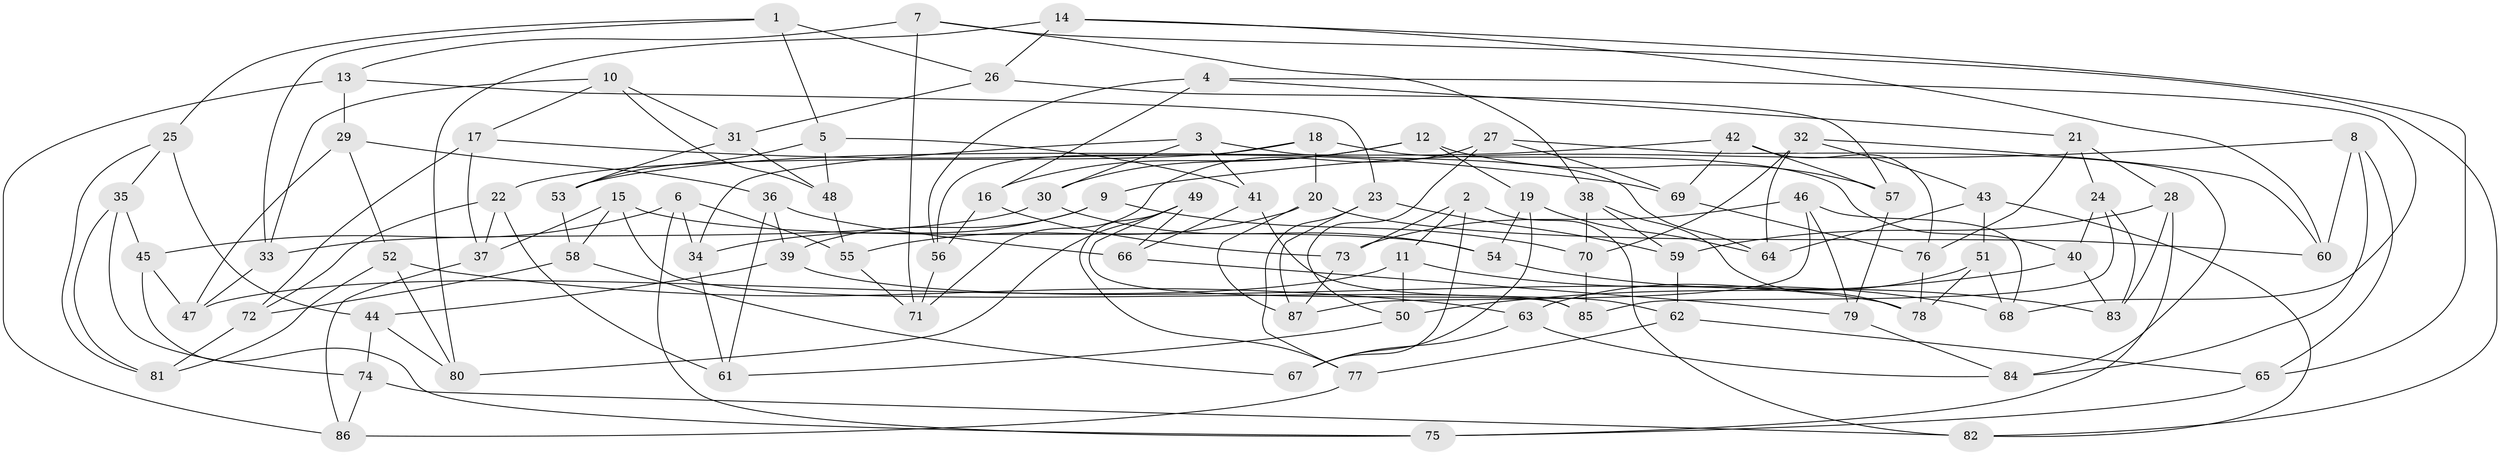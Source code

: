 // Generated by graph-tools (version 1.1) at 2025/26/03/09/25 03:26:54]
// undirected, 87 vertices, 174 edges
graph export_dot {
graph [start="1"]
  node [color=gray90,style=filled];
  1;
  2;
  3;
  4;
  5;
  6;
  7;
  8;
  9;
  10;
  11;
  12;
  13;
  14;
  15;
  16;
  17;
  18;
  19;
  20;
  21;
  22;
  23;
  24;
  25;
  26;
  27;
  28;
  29;
  30;
  31;
  32;
  33;
  34;
  35;
  36;
  37;
  38;
  39;
  40;
  41;
  42;
  43;
  44;
  45;
  46;
  47;
  48;
  49;
  50;
  51;
  52;
  53;
  54;
  55;
  56;
  57;
  58;
  59;
  60;
  61;
  62;
  63;
  64;
  65;
  66;
  67;
  68;
  69;
  70;
  71;
  72;
  73;
  74;
  75;
  76;
  77;
  78;
  79;
  80;
  81;
  82;
  83;
  84;
  85;
  86;
  87;
  1 -- 25;
  1 -- 5;
  1 -- 26;
  1 -- 33;
  2 -- 67;
  2 -- 11;
  2 -- 73;
  2 -- 82;
  3 -- 34;
  3 -- 30;
  3 -- 41;
  3 -- 64;
  4 -- 68;
  4 -- 16;
  4 -- 21;
  4 -- 56;
  5 -- 53;
  5 -- 41;
  5 -- 48;
  6 -- 75;
  6 -- 45;
  6 -- 55;
  6 -- 34;
  7 -- 71;
  7 -- 38;
  7 -- 82;
  7 -- 13;
  8 -- 9;
  8 -- 60;
  8 -- 84;
  8 -- 65;
  9 -- 70;
  9 -- 39;
  9 -- 34;
  10 -- 48;
  10 -- 17;
  10 -- 33;
  10 -- 31;
  11 -- 47;
  11 -- 68;
  11 -- 50;
  12 -- 19;
  12 -- 57;
  12 -- 30;
  12 -- 16;
  13 -- 29;
  13 -- 86;
  13 -- 23;
  14 -- 65;
  14 -- 60;
  14 -- 26;
  14 -- 80;
  15 -- 37;
  15 -- 58;
  15 -- 54;
  15 -- 85;
  16 -- 56;
  16 -- 73;
  17 -- 72;
  17 -- 37;
  17 -- 69;
  18 -- 20;
  18 -- 22;
  18 -- 56;
  18 -- 40;
  19 -- 67;
  19 -- 64;
  19 -- 54;
  20 -- 87;
  20 -- 60;
  20 -- 55;
  21 -- 28;
  21 -- 76;
  21 -- 24;
  22 -- 61;
  22 -- 72;
  22 -- 37;
  23 -- 59;
  23 -- 77;
  23 -- 87;
  24 -- 83;
  24 -- 85;
  24 -- 40;
  25 -- 81;
  25 -- 44;
  25 -- 35;
  26 -- 57;
  26 -- 31;
  27 -- 84;
  27 -- 71;
  27 -- 69;
  27 -- 50;
  28 -- 83;
  28 -- 59;
  28 -- 75;
  29 -- 47;
  29 -- 52;
  29 -- 36;
  30 -- 54;
  30 -- 33;
  31 -- 48;
  31 -- 53;
  32 -- 70;
  32 -- 60;
  32 -- 64;
  32 -- 43;
  33 -- 47;
  34 -- 61;
  35 -- 74;
  35 -- 81;
  35 -- 45;
  36 -- 61;
  36 -- 66;
  36 -- 39;
  37 -- 86;
  38 -- 59;
  38 -- 78;
  38 -- 70;
  39 -- 44;
  39 -- 78;
  40 -- 83;
  40 -- 50;
  41 -- 66;
  41 -- 62;
  42 -- 53;
  42 -- 69;
  42 -- 76;
  42 -- 57;
  43 -- 82;
  43 -- 51;
  43 -- 64;
  44 -- 74;
  44 -- 80;
  45 -- 47;
  45 -- 75;
  46 -- 73;
  46 -- 79;
  46 -- 68;
  46 -- 87;
  48 -- 55;
  49 -- 66;
  49 -- 80;
  49 -- 85;
  49 -- 77;
  50 -- 61;
  51 -- 68;
  51 -- 78;
  51 -- 63;
  52 -- 80;
  52 -- 81;
  52 -- 63;
  53 -- 58;
  54 -- 83;
  55 -- 71;
  56 -- 71;
  57 -- 79;
  58 -- 67;
  58 -- 72;
  59 -- 62;
  62 -- 65;
  62 -- 77;
  63 -- 67;
  63 -- 84;
  65 -- 75;
  66 -- 79;
  69 -- 76;
  70 -- 85;
  72 -- 81;
  73 -- 87;
  74 -- 86;
  74 -- 82;
  76 -- 78;
  77 -- 86;
  79 -- 84;
}
